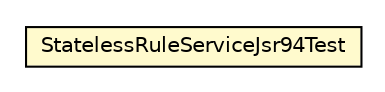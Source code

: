 #!/usr/local/bin/dot
#
# Class diagram 
# Generated by UMLGraph version R5_6_6-8-g8d7759 (http://www.umlgraph.org/)
#

digraph G {
	edge [fontname="Helvetica",fontsize=10,labelfontname="Helvetica",labelfontsize=10];
	node [fontname="Helvetica",fontsize=10,shape=plaintext];
	nodesep=0.25;
	ranksep=0.5;
	// org.dayatang.rule.impl.StatelessRuleServiceJsr94Test
	c43870 [label=<<table title="org.dayatang.rule.impl.StatelessRuleServiceJsr94Test" border="0" cellborder="1" cellspacing="0" cellpadding="2" port="p" bgcolor="lemonChiffon" href="./StatelessRuleServiceJsr94Test.html">
		<tr><td><table border="0" cellspacing="0" cellpadding="1">
<tr><td align="center" balign="center"> StatelessRuleServiceJsr94Test </td></tr>
		</table></td></tr>
		</table>>, URL="./StatelessRuleServiceJsr94Test.html", fontname="Helvetica", fontcolor="black", fontsize=10.0];
}

